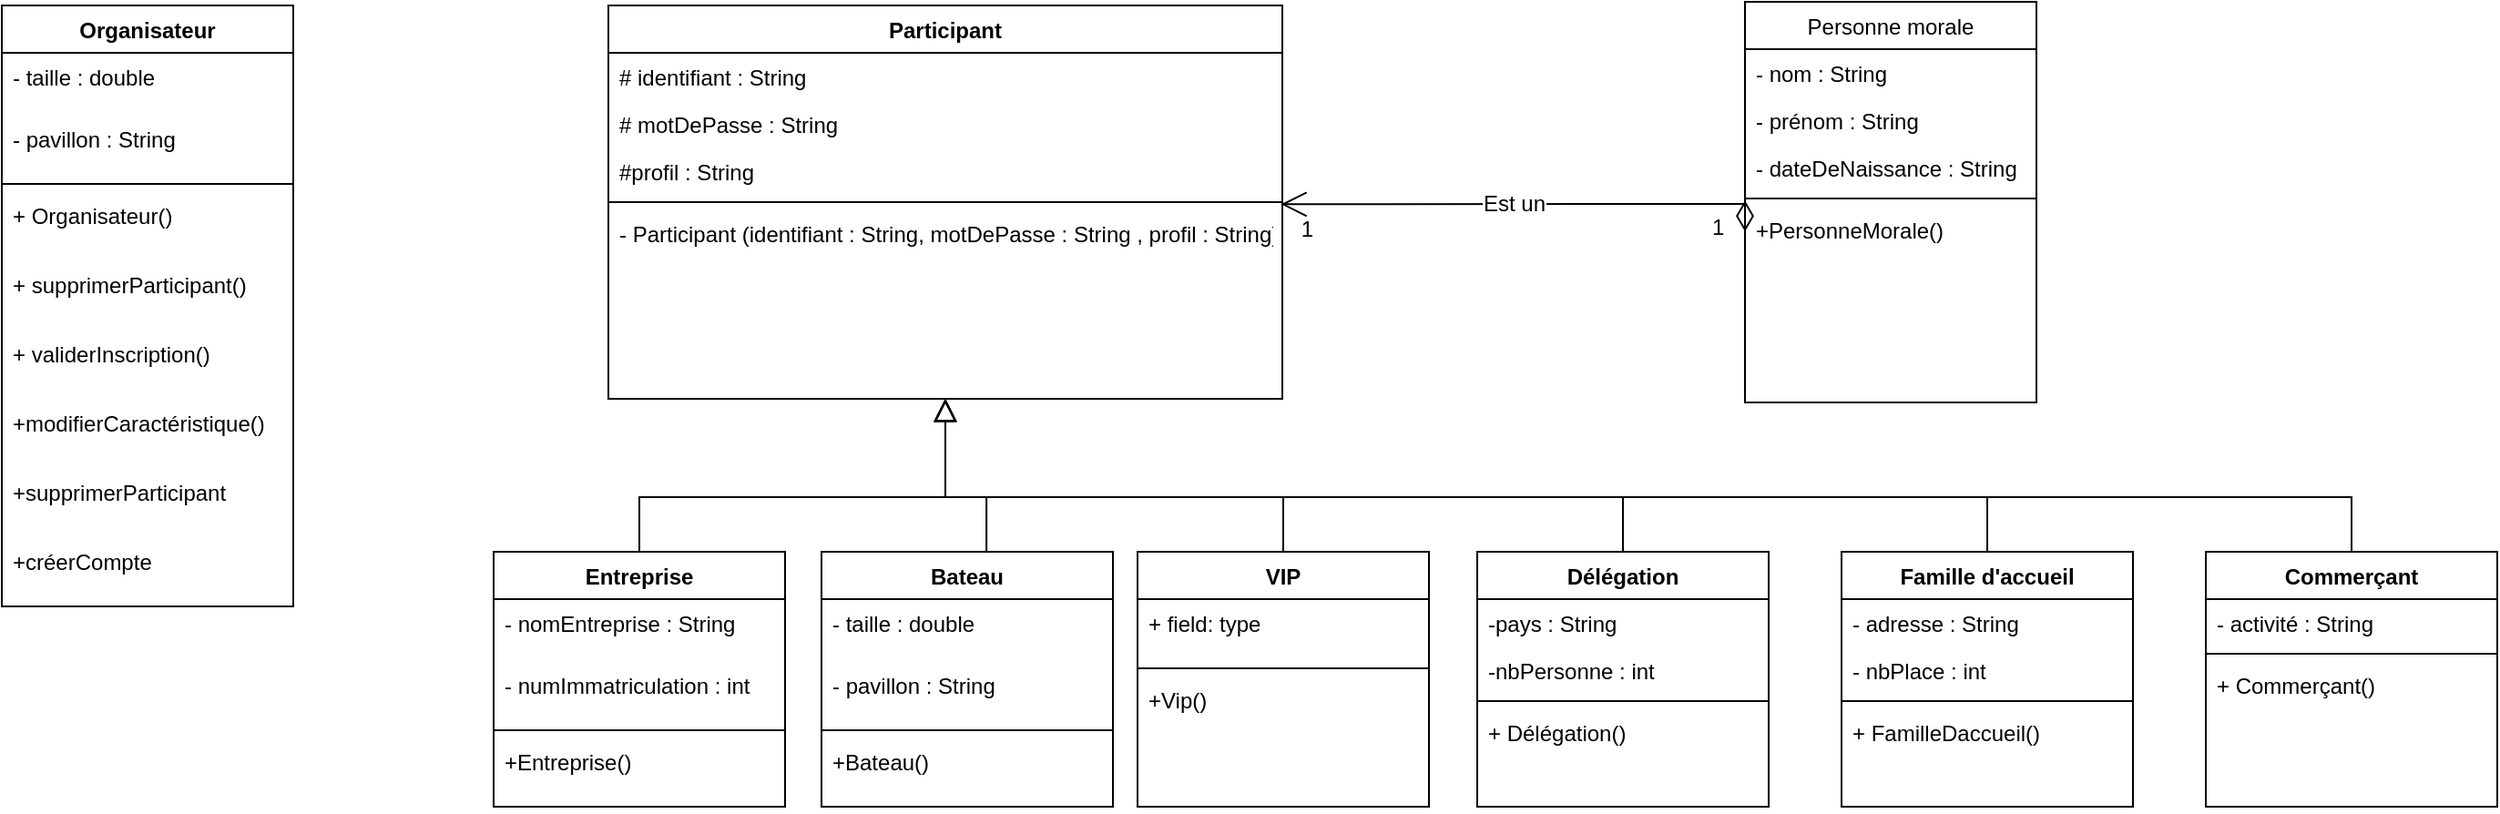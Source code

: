 <mxfile version="16.6.3" type="github">
  <diagram id="C5RBs43oDa-KdzZeNtuy" name="Page-1">
    <mxGraphModel dx="2424" dy="960" grid="1" gridSize="10" guides="1" tooltips="1" connect="1" arrows="1" fold="1" page="1" pageScale="1" pageWidth="827" pageHeight="1169" math="0" shadow="0">
      <root>
        <mxCell id="WIyWlLk6GJQsqaUBKTNV-0" />
        <mxCell id="WIyWlLk6GJQsqaUBKTNV-1" parent="WIyWlLk6GJQsqaUBKTNV-0" />
        <mxCell id="zkfFHV4jXpPFQw0GAbJ--0" value="Participant" style="swimlane;fontStyle=1;align=center;verticalAlign=top;childLayout=stackLayout;horizontal=1;startSize=26;horizontalStack=0;resizeParent=1;resizeLast=0;collapsible=1;marginBottom=0;rounded=0;shadow=0;strokeWidth=1;" parent="WIyWlLk6GJQsqaUBKTNV-1" vertex="1">
          <mxGeometry x="43" y="552" width="370" height="216" as="geometry">
            <mxRectangle x="230" y="140" width="160" height="26" as="alternateBounds" />
          </mxGeometry>
        </mxCell>
        <mxCell id="zkfFHV4jXpPFQw0GAbJ--1" value="# identifiant : String" style="text;align=left;verticalAlign=top;spacingLeft=4;spacingRight=4;overflow=hidden;rotatable=0;points=[[0,0.5],[1,0.5]];portConstraint=eastwest;glass=0;shadow=0;sketch=0;" parent="zkfFHV4jXpPFQw0GAbJ--0" vertex="1">
          <mxGeometry y="26" width="370" height="26" as="geometry" />
        </mxCell>
        <mxCell id="OsbqIyd829ZH8Yh5oYyl-9" value="# motDePasse : String" style="text;align=left;verticalAlign=top;spacingLeft=4;spacingRight=4;overflow=hidden;rotatable=0;points=[[0,0.5],[1,0.5]];portConstraint=eastwest;rounded=0;shadow=0;html=0;" vertex="1" parent="zkfFHV4jXpPFQw0GAbJ--0">
          <mxGeometry y="52" width="370" height="26" as="geometry" />
        </mxCell>
        <mxCell id="zkfFHV4jXpPFQw0GAbJ--2" value="#profil : String" style="text;align=left;verticalAlign=top;spacingLeft=4;spacingRight=4;overflow=hidden;rotatable=0;points=[[0,0.5],[1,0.5]];portConstraint=eastwest;rounded=0;shadow=0;html=0;" parent="zkfFHV4jXpPFQw0GAbJ--0" vertex="1">
          <mxGeometry y="78" width="370" height="26" as="geometry" />
        </mxCell>
        <mxCell id="zkfFHV4jXpPFQw0GAbJ--4" value="" style="line;html=1;strokeWidth=1;align=left;verticalAlign=middle;spacingTop=-1;spacingLeft=3;spacingRight=3;rotatable=0;labelPosition=right;points=[];portConstraint=eastwest;" parent="zkfFHV4jXpPFQw0GAbJ--0" vertex="1">
          <mxGeometry y="104" width="370" height="8" as="geometry" />
        </mxCell>
        <mxCell id="zkfFHV4jXpPFQw0GAbJ--5" value="- Participant (identifiant : String, motDePasse : String , profil : String)" style="text;align=left;verticalAlign=top;spacingLeft=4;spacingRight=4;overflow=hidden;rotatable=0;points=[[0,0.5],[1,0.5]];portConstraint=eastwest;labelBackgroundColor=#FFFFFF;" parent="zkfFHV4jXpPFQw0GAbJ--0" vertex="1">
          <mxGeometry y="112" width="370" height="28" as="geometry" />
        </mxCell>
        <mxCell id="zkfFHV4jXpPFQw0GAbJ--12" value="" style="endArrow=block;endSize=10;endFill=0;shadow=0;strokeWidth=1;rounded=0;edgeStyle=elbowEdgeStyle;elbow=vertical;entryX=0.5;entryY=1;entryDx=0;entryDy=0;" parent="WIyWlLk6GJQsqaUBKTNV-1" target="zkfFHV4jXpPFQw0GAbJ--0" edge="1">
          <mxGeometry width="160" relative="1" as="geometry">
            <mxPoint x="60.0" y="852" as="sourcePoint" />
            <mxPoint x="200" y="735" as="targetPoint" />
            <Array as="points">
              <mxPoint x="250" y="822" />
              <mxPoint x="250" y="810" />
            </Array>
          </mxGeometry>
        </mxCell>
        <mxCell id="zkfFHV4jXpPFQw0GAbJ--16" value="" style="endArrow=block;endSize=10;endFill=0;shadow=0;strokeWidth=1;rounded=0;edgeStyle=elbowEdgeStyle;elbow=vertical;exitX=0.566;exitY=0.006;exitDx=0;exitDy=0;exitPerimeter=0;entryX=0.5;entryY=1;entryDx=0;entryDy=0;" parent="WIyWlLk6GJQsqaUBKTNV-1" source="OsbqIyd829ZH8Yh5oYyl-33" target="zkfFHV4jXpPFQw0GAbJ--0" edge="1">
          <mxGeometry width="160" relative="1" as="geometry">
            <mxPoint x="250.0" y="852" as="sourcePoint" />
            <mxPoint x="310" y="803" as="targetPoint" />
            <Array as="points">
              <mxPoint x="240" y="822" />
              <mxPoint x="250" y="782" />
              <mxPoint x="270" y="782" />
              <mxPoint x="225" y="802" />
              <mxPoint x="300" y="812" />
            </Array>
          </mxGeometry>
        </mxCell>
        <mxCell id="zkfFHV4jXpPFQw0GAbJ--17" value="Personne morale" style="swimlane;fontStyle=0;align=center;verticalAlign=top;childLayout=stackLayout;horizontal=1;startSize=26;horizontalStack=0;resizeParent=1;resizeLast=0;collapsible=1;marginBottom=0;rounded=0;shadow=0;strokeWidth=1;" parent="WIyWlLk6GJQsqaUBKTNV-1" vertex="1">
          <mxGeometry x="667" y="550" width="160" height="220" as="geometry">
            <mxRectangle x="550" y="140" width="160" height="26" as="alternateBounds" />
          </mxGeometry>
        </mxCell>
        <mxCell id="zkfFHV4jXpPFQw0GAbJ--18" value="- nom : String" style="text;align=left;verticalAlign=top;spacingLeft=4;spacingRight=4;overflow=hidden;rotatable=0;points=[[0,0.5],[1,0.5]];portConstraint=eastwest;" parent="zkfFHV4jXpPFQw0GAbJ--17" vertex="1">
          <mxGeometry y="26" width="160" height="26" as="geometry" />
        </mxCell>
        <mxCell id="zkfFHV4jXpPFQw0GAbJ--19" value="- prénom : String" style="text;align=left;verticalAlign=top;spacingLeft=4;spacingRight=4;overflow=hidden;rotatable=0;points=[[0,0.5],[1,0.5]];portConstraint=eastwest;rounded=0;shadow=0;html=0;" parent="zkfFHV4jXpPFQw0GAbJ--17" vertex="1">
          <mxGeometry y="52" width="160" height="26" as="geometry" />
        </mxCell>
        <mxCell id="zkfFHV4jXpPFQw0GAbJ--20" value="- dateDeNaissance : String" style="text;align=left;verticalAlign=top;spacingLeft=4;spacingRight=4;overflow=hidden;rotatable=0;points=[[0,0.5],[1,0.5]];portConstraint=eastwest;rounded=0;shadow=0;html=0;" parent="zkfFHV4jXpPFQw0GAbJ--17" vertex="1">
          <mxGeometry y="78" width="160" height="26" as="geometry" />
        </mxCell>
        <mxCell id="zkfFHV4jXpPFQw0GAbJ--23" value="" style="line;html=1;strokeWidth=1;align=left;verticalAlign=middle;spacingTop=-1;spacingLeft=3;spacingRight=3;rotatable=0;labelPosition=right;points=[];portConstraint=eastwest;" parent="zkfFHV4jXpPFQw0GAbJ--17" vertex="1">
          <mxGeometry y="104" width="160" height="8" as="geometry" />
        </mxCell>
        <mxCell id="zkfFHV4jXpPFQw0GAbJ--25" value="+PersonneMorale()" style="text;align=left;verticalAlign=top;spacingLeft=4;spacingRight=4;overflow=hidden;rotatable=0;points=[[0,0.5],[1,0.5]];portConstraint=eastwest;" parent="zkfFHV4jXpPFQw0GAbJ--17" vertex="1">
          <mxGeometry y="112" width="160" height="26" as="geometry" />
        </mxCell>
        <mxCell id="OsbqIyd829ZH8Yh5oYyl-4" value="VIP" style="swimlane;fontStyle=1;align=center;verticalAlign=top;childLayout=stackLayout;horizontal=1;startSize=26;horizontalStack=0;resizeParent=1;resizeParentMax=0;resizeLast=0;collapsible=1;marginBottom=0;" vertex="1" parent="WIyWlLk6GJQsqaUBKTNV-1">
          <mxGeometry x="333.5" y="852" width="160" height="140" as="geometry" />
        </mxCell>
        <mxCell id="OsbqIyd829ZH8Yh5oYyl-5" value="+ field: type" style="text;strokeColor=none;fillColor=none;align=left;verticalAlign=top;spacingLeft=4;spacingRight=4;overflow=hidden;rotatable=0;points=[[0,0.5],[1,0.5]];portConstraint=eastwest;" vertex="1" parent="OsbqIyd829ZH8Yh5oYyl-4">
          <mxGeometry y="26" width="160" height="34" as="geometry" />
        </mxCell>
        <mxCell id="OsbqIyd829ZH8Yh5oYyl-6" value="" style="line;strokeWidth=1;fillColor=none;align=left;verticalAlign=middle;spacingTop=-1;spacingLeft=3;spacingRight=3;rotatable=0;labelPosition=right;points=[];portConstraint=eastwest;" vertex="1" parent="OsbqIyd829ZH8Yh5oYyl-4">
          <mxGeometry y="60" width="160" height="8" as="geometry" />
        </mxCell>
        <mxCell id="OsbqIyd829ZH8Yh5oYyl-7" value="+Vip()" style="text;strokeColor=none;fillColor=none;align=left;verticalAlign=top;spacingLeft=4;spacingRight=4;overflow=hidden;rotatable=0;points=[[0,0.5],[1,0.5]];portConstraint=eastwest;" vertex="1" parent="OsbqIyd829ZH8Yh5oYyl-4">
          <mxGeometry y="68" width="160" height="72" as="geometry" />
        </mxCell>
        <mxCell id="OsbqIyd829ZH8Yh5oYyl-12" value="Délégation" style="swimlane;fontStyle=1;align=center;verticalAlign=top;childLayout=stackLayout;horizontal=1;startSize=26;horizontalStack=0;resizeParent=1;resizeParentMax=0;resizeLast=0;collapsible=1;marginBottom=0;labelBackgroundColor=#FFFFFF;fontFamily=Helvetica;fontSize=12;fontColor=default;fillColor=none;gradientColor=none;" vertex="1" parent="WIyWlLk6GJQsqaUBKTNV-1">
          <mxGeometry x="520" y="852" width="160" height="140" as="geometry" />
        </mxCell>
        <mxCell id="OsbqIyd829ZH8Yh5oYyl-13" value="-pays : String" style="text;strokeColor=none;fillColor=none;align=left;verticalAlign=top;spacingLeft=4;spacingRight=4;overflow=hidden;rotatable=0;points=[[0,0.5],[1,0.5]];portConstraint=eastwest;labelBackgroundColor=#FFFFFF;fontFamily=Helvetica;fontSize=12;fontColor=default;" vertex="1" parent="OsbqIyd829ZH8Yh5oYyl-12">
          <mxGeometry y="26" width="160" height="26" as="geometry" />
        </mxCell>
        <mxCell id="OsbqIyd829ZH8Yh5oYyl-22" value="-nbPersonne : int" style="text;strokeColor=none;fillColor=none;align=left;verticalAlign=top;spacingLeft=4;spacingRight=4;overflow=hidden;rotatable=0;points=[[0,0.5],[1,0.5]];portConstraint=eastwest;labelBackgroundColor=#FFFFFF;fontFamily=Helvetica;fontSize=12;fontColor=default;" vertex="1" parent="OsbqIyd829ZH8Yh5oYyl-12">
          <mxGeometry y="52" width="160" height="26" as="geometry" />
        </mxCell>
        <mxCell id="OsbqIyd829ZH8Yh5oYyl-14" value="" style="line;strokeWidth=1;fillColor=none;align=left;verticalAlign=middle;spacingTop=-1;spacingLeft=3;spacingRight=3;rotatable=0;labelPosition=right;points=[];portConstraint=eastwest;labelBackgroundColor=#FFFFFF;fontFamily=Helvetica;fontSize=12;fontColor=default;" vertex="1" parent="OsbqIyd829ZH8Yh5oYyl-12">
          <mxGeometry y="78" width="160" height="8" as="geometry" />
        </mxCell>
        <mxCell id="OsbqIyd829ZH8Yh5oYyl-15" value="+ Délégation()" style="text;strokeColor=none;fillColor=none;align=left;verticalAlign=top;spacingLeft=4;spacingRight=4;overflow=hidden;rotatable=0;points=[[0,0.5],[1,0.5]];portConstraint=eastwest;labelBackgroundColor=#FFFFFF;fontFamily=Helvetica;fontSize=12;fontColor=default;" vertex="1" parent="OsbqIyd829ZH8Yh5oYyl-12">
          <mxGeometry y="86" width="160" height="54" as="geometry" />
        </mxCell>
        <mxCell id="OsbqIyd829ZH8Yh5oYyl-16" value="Famille d&#39;accueil" style="swimlane;fontStyle=1;align=center;verticalAlign=top;childLayout=stackLayout;horizontal=1;startSize=26;horizontalStack=0;resizeParent=1;resizeParentMax=0;resizeLast=0;collapsible=1;marginBottom=0;labelBackgroundColor=#FFFFFF;fontFamily=Helvetica;fontSize=12;fontColor=default;fillColor=none;gradientColor=none;" vertex="1" parent="WIyWlLk6GJQsqaUBKTNV-1">
          <mxGeometry x="720" y="852" width="160" height="140" as="geometry" />
        </mxCell>
        <mxCell id="OsbqIyd829ZH8Yh5oYyl-17" value="- adresse : String" style="text;strokeColor=none;fillColor=none;align=left;verticalAlign=top;spacingLeft=4;spacingRight=4;overflow=hidden;rotatable=0;points=[[0,0.5],[1,0.5]];portConstraint=eastwest;labelBackgroundColor=#FFFFFF;fontFamily=Helvetica;fontSize=12;fontColor=default;" vertex="1" parent="OsbqIyd829ZH8Yh5oYyl-16">
          <mxGeometry y="26" width="160" height="26" as="geometry" />
        </mxCell>
        <mxCell id="OsbqIyd829ZH8Yh5oYyl-31" value="- nbPlace : int" style="text;strokeColor=none;fillColor=none;align=left;verticalAlign=top;spacingLeft=4;spacingRight=4;overflow=hidden;rotatable=0;points=[[0,0.5],[1,0.5]];portConstraint=eastwest;labelBackgroundColor=#FFFFFF;fontFamily=Helvetica;fontSize=12;fontColor=default;" vertex="1" parent="OsbqIyd829ZH8Yh5oYyl-16">
          <mxGeometry y="52" width="160" height="26" as="geometry" />
        </mxCell>
        <mxCell id="OsbqIyd829ZH8Yh5oYyl-18" value="" style="line;strokeWidth=1;fillColor=none;align=left;verticalAlign=middle;spacingTop=-1;spacingLeft=3;spacingRight=3;rotatable=0;labelPosition=right;points=[];portConstraint=eastwest;labelBackgroundColor=#FFFFFF;fontFamily=Helvetica;fontSize=12;fontColor=default;" vertex="1" parent="OsbqIyd829ZH8Yh5oYyl-16">
          <mxGeometry y="78" width="160" height="8" as="geometry" />
        </mxCell>
        <mxCell id="OsbqIyd829ZH8Yh5oYyl-19" value="+ FamilleDaccueil()" style="text;strokeColor=none;fillColor=none;align=left;verticalAlign=top;spacingLeft=4;spacingRight=4;overflow=hidden;rotatable=0;points=[[0,0.5],[1,0.5]];portConstraint=eastwest;labelBackgroundColor=#FFFFFF;fontFamily=Helvetica;fontSize=12;fontColor=default;" vertex="1" parent="OsbqIyd829ZH8Yh5oYyl-16">
          <mxGeometry y="86" width="160" height="54" as="geometry" />
        </mxCell>
        <mxCell id="OsbqIyd829ZH8Yh5oYyl-29" value="" style="endArrow=block;endSize=10;endFill=0;shadow=0;strokeWidth=1;rounded=0;edgeStyle=elbowEdgeStyle;elbow=vertical;exitX=0.5;exitY=0;exitDx=0;exitDy=0;entryX=0.5;entryY=1;entryDx=0;entryDy=0;" edge="1" parent="WIyWlLk6GJQsqaUBKTNV-1" source="OsbqIyd829ZH8Yh5oYyl-12" target="zkfFHV4jXpPFQw0GAbJ--0">
          <mxGeometry width="160" relative="1" as="geometry">
            <mxPoint x="460" y="852" as="sourcePoint" />
            <mxPoint x="250" y="768" as="targetPoint" />
            <Array as="points">
              <mxPoint x="300" y="822" />
              <mxPoint x="370" y="812" />
              <mxPoint x="350" y="822" />
              <mxPoint x="410" y="822" />
              <mxPoint x="366.5" y="812" />
              <mxPoint x="356.5" y="802" />
              <mxPoint x="396.5" y="812" />
              <mxPoint x="456.5" y="842" />
            </Array>
          </mxGeometry>
        </mxCell>
        <mxCell id="OsbqIyd829ZH8Yh5oYyl-30" value="" style="endArrow=block;endSize=10;endFill=0;shadow=0;strokeWidth=1;rounded=0;edgeStyle=elbowEdgeStyle;elbow=vertical;exitX=0.5;exitY=0;exitDx=0;exitDy=0;entryX=0.5;entryY=1;entryDx=0;entryDy=0;" edge="1" parent="WIyWlLk6GJQsqaUBKTNV-1" source="OsbqIyd829ZH8Yh5oYyl-16" target="zkfFHV4jXpPFQw0GAbJ--0">
          <mxGeometry width="160" relative="1" as="geometry">
            <mxPoint x="623" y="852" as="sourcePoint" />
            <mxPoint x="250" y="768" as="targetPoint" />
            <Array as="points">
              <mxPoint x="390" y="822" />
              <mxPoint x="600" y="812" />
              <mxPoint x="389.5" y="812" />
              <mxPoint x="379.5" y="802" />
              <mxPoint x="419.5" y="812" />
              <mxPoint x="479.5" y="842" />
            </Array>
          </mxGeometry>
        </mxCell>
        <mxCell id="OsbqIyd829ZH8Yh5oYyl-33" value="Bateau" style="swimlane;fontStyle=1;align=center;verticalAlign=top;childLayout=stackLayout;horizontal=1;startSize=26;horizontalStack=0;resizeParent=1;resizeParentMax=0;resizeLast=0;collapsible=1;marginBottom=0;" vertex="1" parent="WIyWlLk6GJQsqaUBKTNV-1">
          <mxGeometry x="160" y="852" width="160" height="140" as="geometry" />
        </mxCell>
        <mxCell id="OsbqIyd829ZH8Yh5oYyl-34" value="- taille : double" style="text;strokeColor=none;fillColor=none;align=left;verticalAlign=top;spacingLeft=4;spacingRight=4;overflow=hidden;rotatable=0;points=[[0,0.5],[1,0.5]];portConstraint=eastwest;horizontal=1;treeFolding=0;treeMoving=0;enumerate=0;comic=0;part=0;dropTarget=0;autosize=0;html=1;perimeter=rectanglePerimeter;" vertex="1" parent="OsbqIyd829ZH8Yh5oYyl-33">
          <mxGeometry y="26" width="160" height="34" as="geometry" />
        </mxCell>
        <mxCell id="OsbqIyd829ZH8Yh5oYyl-50" value="- pavillon : String" style="text;strokeColor=none;fillColor=none;align=left;verticalAlign=top;spacingLeft=4;spacingRight=4;overflow=hidden;rotatable=0;points=[[0,0.5],[1,0.5]];portConstraint=eastwest;horizontal=1;treeFolding=0;treeMoving=0;enumerate=0;comic=0;part=0;dropTarget=0;autosize=0;html=1;perimeter=rectanglePerimeter;" vertex="1" parent="OsbqIyd829ZH8Yh5oYyl-33">
          <mxGeometry y="60" width="160" height="34" as="geometry" />
        </mxCell>
        <mxCell id="OsbqIyd829ZH8Yh5oYyl-35" value="" style="line;strokeWidth=1;fillColor=none;align=left;verticalAlign=middle;spacingTop=-1;spacingLeft=3;spacingRight=3;rotatable=0;labelPosition=right;points=[];portConstraint=eastwest;" vertex="1" parent="OsbqIyd829ZH8Yh5oYyl-33">
          <mxGeometry y="94" width="160" height="8" as="geometry" />
        </mxCell>
        <mxCell id="OsbqIyd829ZH8Yh5oYyl-36" value="+Bateau()" style="text;strokeColor=none;fillColor=none;align=left;verticalAlign=top;spacingLeft=4;spacingRight=4;overflow=hidden;rotatable=0;points=[[0,0.5],[1,0.5]];portConstraint=eastwest;" vertex="1" parent="OsbqIyd829ZH8Yh5oYyl-33">
          <mxGeometry y="102" width="160" height="38" as="geometry" />
        </mxCell>
        <mxCell id="OsbqIyd829ZH8Yh5oYyl-37" value="Entreprise" style="swimlane;fontStyle=1;align=center;verticalAlign=top;childLayout=stackLayout;horizontal=1;startSize=26;horizontalStack=0;resizeParent=1;resizeParentMax=0;resizeLast=0;collapsible=1;marginBottom=0;" vertex="1" parent="WIyWlLk6GJQsqaUBKTNV-1">
          <mxGeometry x="-20" y="852" width="160" height="140" as="geometry" />
        </mxCell>
        <mxCell id="OsbqIyd829ZH8Yh5oYyl-38" value="- nomEntreprise : String" style="text;strokeColor=none;fillColor=none;align=left;verticalAlign=top;spacingLeft=4;spacingRight=4;overflow=hidden;rotatable=0;points=[[0,0.5],[1,0.5]];portConstraint=eastwest;horizontal=1;treeFolding=0;treeMoving=0;enumerate=0;comic=0;part=0;dropTarget=0;autosize=0;html=1;perimeter=rectanglePerimeter;" vertex="1" parent="OsbqIyd829ZH8Yh5oYyl-37">
          <mxGeometry y="26" width="160" height="34" as="geometry" />
        </mxCell>
        <mxCell id="OsbqIyd829ZH8Yh5oYyl-42" value="- numImmatriculation : int" style="text;strokeColor=none;fillColor=none;align=left;verticalAlign=top;spacingLeft=4;spacingRight=4;overflow=hidden;rotatable=0;points=[[0,0.5],[1,0.5]];portConstraint=eastwest;horizontal=1;treeFolding=0;treeMoving=0;enumerate=0;comic=0;part=0;dropTarget=0;autosize=0;html=1;perimeter=rectanglePerimeter;" vertex="1" parent="OsbqIyd829ZH8Yh5oYyl-37">
          <mxGeometry y="60" width="160" height="34" as="geometry" />
        </mxCell>
        <mxCell id="OsbqIyd829ZH8Yh5oYyl-39" value="" style="line;strokeWidth=1;fillColor=none;align=left;verticalAlign=middle;spacingTop=-1;spacingLeft=3;spacingRight=3;rotatable=0;labelPosition=right;points=[];portConstraint=eastwest;" vertex="1" parent="OsbqIyd829ZH8Yh5oYyl-37">
          <mxGeometry y="94" width="160" height="8" as="geometry" />
        </mxCell>
        <mxCell id="OsbqIyd829ZH8Yh5oYyl-40" value="+Entreprise()" style="text;strokeColor=none;fillColor=none;align=left;verticalAlign=top;spacingLeft=4;spacingRight=4;overflow=hidden;rotatable=0;points=[[0,0.5],[1,0.5]];portConstraint=eastwest;" vertex="1" parent="OsbqIyd829ZH8Yh5oYyl-37">
          <mxGeometry y="102" width="160" height="38" as="geometry" />
        </mxCell>
        <mxCell id="OsbqIyd829ZH8Yh5oYyl-43" value="Commerçant" style="swimlane;fontStyle=1;align=center;verticalAlign=top;childLayout=stackLayout;horizontal=1;startSize=26;horizontalStack=0;resizeParent=1;resizeParentMax=0;resizeLast=0;collapsible=1;marginBottom=0;labelBackgroundColor=#FFFFFF;fontFamily=Helvetica;fontSize=12;fontColor=default;fillColor=none;gradientColor=none;" vertex="1" parent="WIyWlLk6GJQsqaUBKTNV-1">
          <mxGeometry x="920" y="852" width="160" height="140" as="geometry" />
        </mxCell>
        <mxCell id="OsbqIyd829ZH8Yh5oYyl-44" value="- activité : String" style="text;strokeColor=none;fillColor=none;align=left;verticalAlign=top;spacingLeft=4;spacingRight=4;overflow=hidden;rotatable=0;points=[[0,0.5],[1,0.5]];portConstraint=eastwest;labelBackgroundColor=#FFFFFF;fontFamily=Helvetica;fontSize=12;fontColor=default;" vertex="1" parent="OsbqIyd829ZH8Yh5oYyl-43">
          <mxGeometry y="26" width="160" height="26" as="geometry" />
        </mxCell>
        <mxCell id="OsbqIyd829ZH8Yh5oYyl-46" value="" style="line;strokeWidth=1;fillColor=none;align=left;verticalAlign=middle;spacingTop=-1;spacingLeft=3;spacingRight=3;rotatable=0;labelPosition=right;points=[];portConstraint=eastwest;labelBackgroundColor=#FFFFFF;fontFamily=Helvetica;fontSize=12;fontColor=default;" vertex="1" parent="OsbqIyd829ZH8Yh5oYyl-43">
          <mxGeometry y="52" width="160" height="8" as="geometry" />
        </mxCell>
        <mxCell id="OsbqIyd829ZH8Yh5oYyl-47" value="+ Commerçant()" style="text;strokeColor=none;fillColor=none;align=left;verticalAlign=top;spacingLeft=4;spacingRight=4;overflow=hidden;rotatable=0;points=[[0,0.5],[1,0.5]];portConstraint=eastwest;labelBackgroundColor=#FFFFFF;fontFamily=Helvetica;fontSize=12;fontColor=default;" vertex="1" parent="OsbqIyd829ZH8Yh5oYyl-43">
          <mxGeometry y="60" width="160" height="80" as="geometry" />
        </mxCell>
        <mxCell id="OsbqIyd829ZH8Yh5oYyl-48" value="" style="endArrow=block;endSize=10;endFill=0;shadow=0;strokeWidth=1;rounded=0;edgeStyle=elbowEdgeStyle;elbow=vertical;exitX=0.5;exitY=0;exitDx=0;exitDy=0;entryX=0.5;entryY=1;entryDx=0;entryDy=0;" edge="1" parent="WIyWlLk6GJQsqaUBKTNV-1" source="OsbqIyd829ZH8Yh5oYyl-43" target="zkfFHV4jXpPFQw0GAbJ--0">
          <mxGeometry width="160" relative="1" as="geometry">
            <mxPoint x="1000" y="848" as="sourcePoint" />
            <mxPoint x="250" y="768" as="targetPoint" />
            <Array as="points">
              <mxPoint x="730" y="822" />
              <mxPoint x="579.5" y="798" />
              <mxPoint x="619.5" y="808" />
              <mxPoint x="679.5" y="838" />
            </Array>
          </mxGeometry>
        </mxCell>
        <mxCell id="OsbqIyd829ZH8Yh5oYyl-49" value="" style="endArrow=block;endSize=10;endFill=0;shadow=0;strokeWidth=1;rounded=0;edgeStyle=elbowEdgeStyle;elbow=vertical;exitX=0.5;exitY=0;exitDx=0;exitDy=0;entryX=0.5;entryY=1;entryDx=0;entryDy=0;" edge="1" parent="WIyWlLk6GJQsqaUBKTNV-1" source="OsbqIyd829ZH8Yh5oYyl-4" target="zkfFHV4jXpPFQw0GAbJ--0">
          <mxGeometry width="160" relative="1" as="geometry">
            <mxPoint x="1010" y="858" as="sourcePoint" />
            <mxPoint x="290" y="792" as="targetPoint" />
            <Array as="points">
              <mxPoint x="450" y="822" />
              <mxPoint x="589.5" y="808" />
              <mxPoint x="629.5" y="818" />
              <mxPoint x="689.5" y="848" />
            </Array>
          </mxGeometry>
        </mxCell>
        <mxCell id="OsbqIyd829ZH8Yh5oYyl-52" value="Est un" style="endArrow=open;html=1;endSize=12;startArrow=diamondThin;startSize=14;startFill=0;edgeStyle=orthogonalEdgeStyle;rounded=0;fontFamily=Helvetica;fontSize=12;fontColor=default;entryX=0.998;entryY=0.644;entryDx=0;entryDy=0;entryPerimeter=0;exitX=0;exitY=0.644;exitDx=0;exitDy=0;exitPerimeter=0;" edge="1" parent="WIyWlLk6GJQsqaUBKTNV-1" source="zkfFHV4jXpPFQw0GAbJ--23" target="zkfFHV4jXpPFQw0GAbJ--4">
          <mxGeometry relative="1" as="geometry">
            <mxPoint x="610" y="642" as="sourcePoint" />
            <mxPoint x="419.98" y="664" as="targetPoint" />
            <Array as="points">
              <mxPoint x="590" y="661" />
              <mxPoint x="499" y="662" />
            </Array>
          </mxGeometry>
        </mxCell>
        <mxCell id="OsbqIyd829ZH8Yh5oYyl-53" value="1" style="edgeLabel;resizable=0;html=1;align=left;verticalAlign=top;labelBackgroundColor=#FFFFFF;comic=0;fontFamily=Helvetica;fontSize=12;fontColor=default;fillColor=none;gradientColor=none;" connectable="0" vertex="1" parent="OsbqIyd829ZH8Yh5oYyl-52">
          <mxGeometry x="-1" relative="1" as="geometry">
            <mxPoint x="-20" y="1" as="offset" />
          </mxGeometry>
        </mxCell>
        <mxCell id="OsbqIyd829ZH8Yh5oYyl-54" value="1" style="edgeLabel;resizable=0;html=1;align=right;verticalAlign=top;labelBackgroundColor=#FFFFFF;comic=0;fontFamily=Helvetica;fontSize=12;fontColor=default;fillColor=none;gradientColor=none;" connectable="0" vertex="1" parent="OsbqIyd829ZH8Yh5oYyl-52">
          <mxGeometry x="1" relative="1" as="geometry">
            <mxPoint x="18" as="offset" />
          </mxGeometry>
        </mxCell>
        <mxCell id="OsbqIyd829ZH8Yh5oYyl-58" value="Organisateur" style="swimlane;fontStyle=1;align=center;verticalAlign=top;childLayout=stackLayout;horizontal=1;startSize=26;horizontalStack=0;resizeParent=1;resizeParentMax=0;resizeLast=0;collapsible=1;marginBottom=0;" vertex="1" parent="WIyWlLk6GJQsqaUBKTNV-1">
          <mxGeometry x="-290" y="552" width="160" height="330" as="geometry" />
        </mxCell>
        <mxCell id="OsbqIyd829ZH8Yh5oYyl-59" value="- taille : double" style="text;strokeColor=none;fillColor=none;align=left;verticalAlign=top;spacingLeft=4;spacingRight=4;overflow=hidden;rotatable=0;points=[[0,0.5],[1,0.5]];portConstraint=eastwest;horizontal=1;treeFolding=0;treeMoving=0;enumerate=0;comic=0;part=0;dropTarget=0;autosize=0;html=1;perimeter=rectanglePerimeter;" vertex="1" parent="OsbqIyd829ZH8Yh5oYyl-58">
          <mxGeometry y="26" width="160" height="34" as="geometry" />
        </mxCell>
        <mxCell id="OsbqIyd829ZH8Yh5oYyl-60" value="- pavillon : String" style="text;strokeColor=none;fillColor=none;align=left;verticalAlign=top;spacingLeft=4;spacingRight=4;overflow=hidden;rotatable=0;points=[[0,0.5],[1,0.5]];portConstraint=eastwest;horizontal=1;treeFolding=0;treeMoving=0;enumerate=0;comic=0;part=0;dropTarget=0;autosize=0;html=1;perimeter=rectanglePerimeter;" vertex="1" parent="OsbqIyd829ZH8Yh5oYyl-58">
          <mxGeometry y="60" width="160" height="34" as="geometry" />
        </mxCell>
        <mxCell id="OsbqIyd829ZH8Yh5oYyl-61" value="" style="line;strokeWidth=1;fillColor=none;align=left;verticalAlign=middle;spacingTop=-1;spacingLeft=3;spacingRight=3;rotatable=0;labelPosition=right;points=[];portConstraint=eastwest;" vertex="1" parent="OsbqIyd829ZH8Yh5oYyl-58">
          <mxGeometry y="94" width="160" height="8" as="geometry" />
        </mxCell>
        <mxCell id="OsbqIyd829ZH8Yh5oYyl-62" value="+ Organisateur()" style="text;strokeColor=none;fillColor=none;align=left;verticalAlign=top;spacingLeft=4;spacingRight=4;overflow=hidden;rotatable=0;points=[[0,0.5],[1,0.5]];portConstraint=eastwest;" vertex="1" parent="OsbqIyd829ZH8Yh5oYyl-58">
          <mxGeometry y="102" width="160" height="38" as="geometry" />
        </mxCell>
        <mxCell id="OsbqIyd829ZH8Yh5oYyl-63" value="+ supprimerParticipant()" style="text;strokeColor=none;fillColor=none;align=left;verticalAlign=top;spacingLeft=4;spacingRight=4;overflow=hidden;rotatable=0;points=[[0,0.5],[1,0.5]];portConstraint=eastwest;" vertex="1" parent="OsbqIyd829ZH8Yh5oYyl-58">
          <mxGeometry y="140" width="160" height="38" as="geometry" />
        </mxCell>
        <mxCell id="OsbqIyd829ZH8Yh5oYyl-64" value="+ validerInscription()" style="text;strokeColor=none;fillColor=none;align=left;verticalAlign=top;spacingLeft=4;spacingRight=4;overflow=hidden;rotatable=0;points=[[0,0.5],[1,0.5]];portConstraint=eastwest;" vertex="1" parent="OsbqIyd829ZH8Yh5oYyl-58">
          <mxGeometry y="178" width="160" height="38" as="geometry" />
        </mxCell>
        <mxCell id="OsbqIyd829ZH8Yh5oYyl-65" value="+modifierCaractéristique()" style="text;strokeColor=none;fillColor=none;align=left;verticalAlign=top;spacingLeft=4;spacingRight=4;overflow=hidden;rotatable=0;points=[[0,0.5],[1,0.5]];portConstraint=eastwest;" vertex="1" parent="OsbqIyd829ZH8Yh5oYyl-58">
          <mxGeometry y="216" width="160" height="38" as="geometry" />
        </mxCell>
        <mxCell id="OsbqIyd829ZH8Yh5oYyl-66" value="+supprimerParticipant" style="text;strokeColor=none;fillColor=none;align=left;verticalAlign=top;spacingLeft=4;spacingRight=4;overflow=hidden;rotatable=0;points=[[0,0.5],[1,0.5]];portConstraint=eastwest;" vertex="1" parent="OsbqIyd829ZH8Yh5oYyl-58">
          <mxGeometry y="254" width="160" height="38" as="geometry" />
        </mxCell>
        <mxCell id="OsbqIyd829ZH8Yh5oYyl-69" value="+créerCompte" style="text;strokeColor=none;fillColor=none;align=left;verticalAlign=top;spacingLeft=4;spacingRight=4;overflow=hidden;rotatable=0;points=[[0,0.5],[1,0.5]];portConstraint=eastwest;" vertex="1" parent="OsbqIyd829ZH8Yh5oYyl-58">
          <mxGeometry y="292" width="160" height="38" as="geometry" />
        </mxCell>
      </root>
    </mxGraphModel>
  </diagram>
</mxfile>
